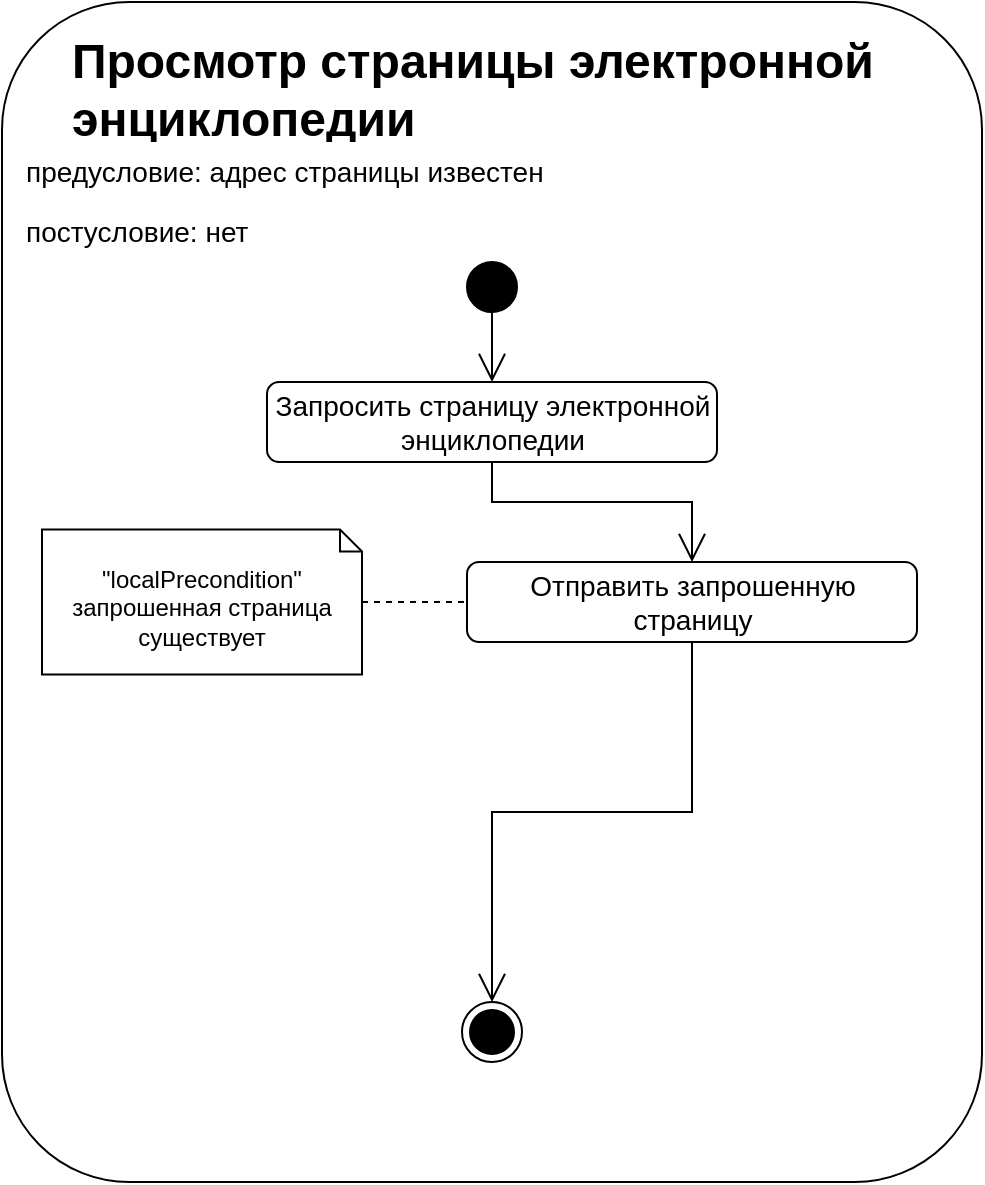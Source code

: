 <mxfile version="15.5.5" type="github">
  <diagram id="bvLMRxC2M_8ToCppKurl" name="Page-1">
    <mxGraphModel dx="782" dy="1121" grid="1" gridSize="10" guides="1" tooltips="1" connect="1" arrows="1" fold="1" page="1" pageScale="1" pageWidth="850" pageHeight="1100" math="0" shadow="0">
      <root>
        <mxCell id="0" />
        <mxCell id="1" parent="0" />
        <mxCell id="z-EMiZAbtMkfbZiVDpRd-1" value="" style="rounded=1;whiteSpace=wrap;html=1;strokeColor=#000000;arcSize=13;" vertex="1" parent="1">
          <mxGeometry x="190" y="110" width="490" height="590" as="geometry" />
        </mxCell>
        <mxCell id="z-EMiZAbtMkfbZiVDpRd-2" value="&lt;h1&gt;Просмотр страницы электронной энциклопедии&lt;/h1&gt;" style="text;html=1;strokeColor=none;fillColor=none;spacing=5;spacingTop=-20;whiteSpace=wrap;overflow=hidden;rounded=0;" vertex="1" parent="1">
          <mxGeometry x="220" y="120" width="420" height="60" as="geometry" />
        </mxCell>
        <mxCell id="z-EMiZAbtMkfbZiVDpRd-3" value="предусловие: адрес страницы известен" style="text;html=1;strokeColor=none;fillColor=none;align=left;verticalAlign=middle;whiteSpace=wrap;rounded=0;fontSize=14;" vertex="1" parent="1">
          <mxGeometry x="200" y="180" width="430" height="30" as="geometry" />
        </mxCell>
        <mxCell id="z-EMiZAbtMkfbZiVDpRd-4" value="постусловие: нет" style="text;html=1;strokeColor=none;fillColor=none;align=left;verticalAlign=middle;whiteSpace=wrap;rounded=0;fontSize=14;" vertex="1" parent="1">
          <mxGeometry x="200" y="210" width="430" height="30" as="geometry" />
        </mxCell>
        <mxCell id="z-EMiZAbtMkfbZiVDpRd-5" style="edgeStyle=orthogonalEdgeStyle;rounded=0;orthogonalLoop=1;jettySize=auto;html=1;fontSize=14;strokeColor=#000000;endArrow=open;endFill=0;startSize=6;endSize=12;" edge="1" parent="1" source="z-EMiZAbtMkfbZiVDpRd-6" target="z-EMiZAbtMkfbZiVDpRd-8">
          <mxGeometry relative="1" as="geometry" />
        </mxCell>
        <mxCell id="z-EMiZAbtMkfbZiVDpRd-6" value="" style="ellipse;whiteSpace=wrap;html=1;aspect=fixed;fontSize=14;strokeColor=#000000;align=left;fillColor=#000000;" vertex="1" parent="1">
          <mxGeometry x="422.5" y="240" width="25" height="25" as="geometry" />
        </mxCell>
        <mxCell id="z-EMiZAbtMkfbZiVDpRd-16" style="edgeStyle=orthogonalEdgeStyle;rounded=0;orthogonalLoop=1;jettySize=auto;html=1;endArrow=open;endFill=0;endSize=12;" edge="1" parent="1" source="z-EMiZAbtMkfbZiVDpRd-8" target="z-EMiZAbtMkfbZiVDpRd-14">
          <mxGeometry relative="1" as="geometry" />
        </mxCell>
        <mxCell id="z-EMiZAbtMkfbZiVDpRd-8" value="Запросить страницу электронной энциклопедии" style="rounded=1;whiteSpace=wrap;html=1;fontSize=14;strokeColor=#000000;align=center;" vertex="1" parent="1">
          <mxGeometry x="322.5" y="300" width="225" height="40" as="geometry" />
        </mxCell>
        <mxCell id="z-EMiZAbtMkfbZiVDpRd-13" style="edgeStyle=orthogonalEdgeStyle;rounded=0;orthogonalLoop=1;jettySize=auto;html=1;fontSize=14;endArrow=open;endFill=0;startSize=6;endSize=12;strokeColor=#000000;" edge="1" parent="1" source="z-EMiZAbtMkfbZiVDpRd-14" target="z-EMiZAbtMkfbZiVDpRd-15">
          <mxGeometry relative="1" as="geometry" />
        </mxCell>
        <mxCell id="z-EMiZAbtMkfbZiVDpRd-14" value="Отправить запрошенную страницу" style="rounded=1;whiteSpace=wrap;html=1;fontSize=14;strokeColor=#000000;align=center;" vertex="1" parent="1">
          <mxGeometry x="422.5" y="390" width="225" height="40" as="geometry" />
        </mxCell>
        <mxCell id="z-EMiZAbtMkfbZiVDpRd-15" value="" style="ellipse;html=1;shape=endState;fillColor=#000000;strokeColor=#000000;fontSize=14;align=center;" vertex="1" parent="1">
          <mxGeometry x="420" y="610" width="30" height="30" as="geometry" />
        </mxCell>
        <mxCell id="z-EMiZAbtMkfbZiVDpRd-18" style="edgeStyle=orthogonalEdgeStyle;rounded=0;orthogonalLoop=1;jettySize=auto;html=1;endArrow=none;endFill=0;dashed=1;" edge="1" parent="1" source="z-EMiZAbtMkfbZiVDpRd-17" target="z-EMiZAbtMkfbZiVDpRd-14">
          <mxGeometry relative="1" as="geometry" />
        </mxCell>
        <mxCell id="z-EMiZAbtMkfbZiVDpRd-17" value="&quot;localPrecondition&quot;&lt;br&gt;запрошенная страница существует" style="shape=note2;boundedLbl=1;whiteSpace=wrap;html=1;size=11;verticalAlign=top;align=center;" vertex="1" parent="1">
          <mxGeometry x="210" y="373.75" width="160" height="72.5" as="geometry" />
        </mxCell>
      </root>
    </mxGraphModel>
  </diagram>
</mxfile>

